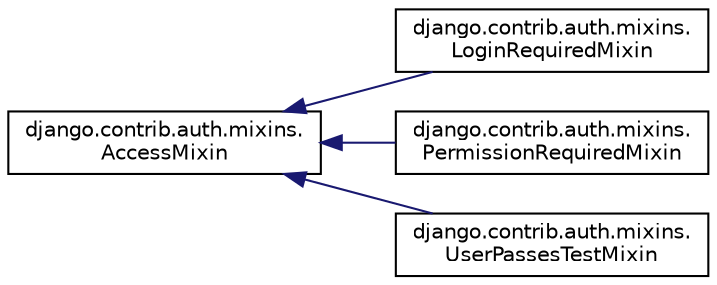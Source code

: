 digraph "Graphical Class Hierarchy"
{
 // LATEX_PDF_SIZE
  edge [fontname="Helvetica",fontsize="10",labelfontname="Helvetica",labelfontsize="10"];
  node [fontname="Helvetica",fontsize="10",shape=record];
  rankdir="LR";
  Node0 [label="django.contrib.auth.mixins.\lAccessMixin",height=0.2,width=0.4,color="black", fillcolor="white", style="filled",URL="$da/d6c/classdjango_1_1contrib_1_1auth_1_1mixins_1_1_access_mixin.html",tooltip=" "];
  Node0 -> Node1 [dir="back",color="midnightblue",fontsize="10",style="solid",fontname="Helvetica"];
  Node1 [label="django.contrib.auth.mixins.\lLoginRequiredMixin",height=0.2,width=0.4,color="black", fillcolor="white", style="filled",URL="$d8/d72/classdjango_1_1contrib_1_1auth_1_1mixins_1_1_login_required_mixin.html",tooltip=" "];
  Node0 -> Node2 [dir="back",color="midnightblue",fontsize="10",style="solid",fontname="Helvetica"];
  Node2 [label="django.contrib.auth.mixins.\lPermissionRequiredMixin",height=0.2,width=0.4,color="black", fillcolor="white", style="filled",URL="$d7/dfe/classdjango_1_1contrib_1_1auth_1_1mixins_1_1_permission_required_mixin.html",tooltip=" "];
  Node0 -> Node3 [dir="back",color="midnightblue",fontsize="10",style="solid",fontname="Helvetica"];
  Node3 [label="django.contrib.auth.mixins.\lUserPassesTestMixin",height=0.2,width=0.4,color="black", fillcolor="white", style="filled",URL="$d9/d04/classdjango_1_1contrib_1_1auth_1_1mixins_1_1_user_passes_test_mixin.html",tooltip=" "];
}
